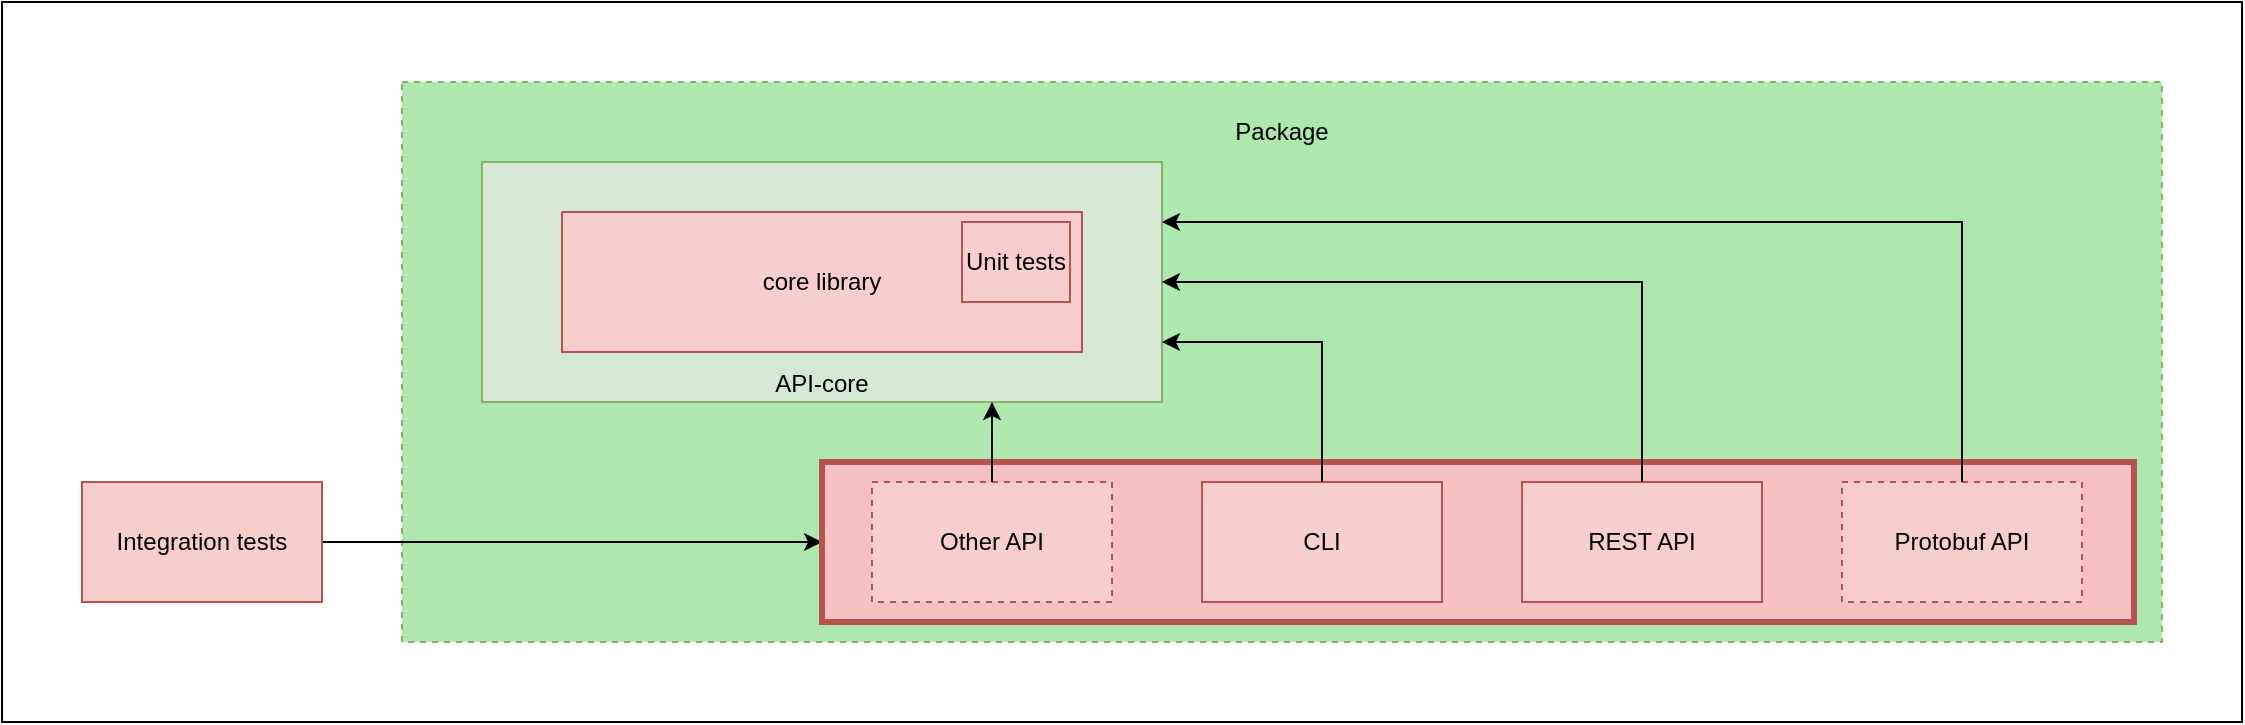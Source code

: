 <mxfile version="13.0.8" type="device"><diagram id="aGbkW5TxwkHmDNZNRCUW" name="Page-1"><mxGraphModel dx="1355" dy="725" grid="1" gridSize="10" guides="1" tooltips="1" connect="1" arrows="1" fold="1" page="1" pageScale="1" pageWidth="827" pageHeight="1169" math="0" shadow="0"><root><mxCell id="0"/><mxCell id="1" parent="0"/><mxCell id="PbPEG9RSJXkDYm0-8YAL-16" value="Package&lt;br&gt;&lt;br&gt;&lt;br&gt;&lt;br&gt;&lt;br&gt;&lt;br&gt;&lt;br&gt;&lt;br&gt;&lt;br&gt;&lt;br&gt;&lt;br&gt;&lt;br&gt;&lt;br&gt;&lt;br&gt;&lt;br&gt;&lt;br&gt;&lt;br&gt;" style="rounded=0;whiteSpace=wrap;html=1;dashed=1;fillColor=#AEE8AE;strokeColor=#82b366;" parent="1" vertex="1"><mxGeometry x="240" y="120" width="880" height="280" as="geometry"/></mxCell><mxCell id="PbPEG9RSJXkDYm0-8YAL-1" value="&lt;br&gt;&lt;br&gt;&lt;br&gt;&lt;br&gt;&lt;br&gt;&lt;br&gt;&lt;br&gt;API-core" style="rounded=0;whiteSpace=wrap;html=1;fillColor=#d5e8d4;strokeColor=#82b366;" parent="1" vertex="1"><mxGeometry x="280" y="160" width="340" height="120" as="geometry"/></mxCell><mxCell id="PbPEG9RSJXkDYm0-8YAL-2" value="core library" style="rounded=0;whiteSpace=wrap;html=1;fillColor=#f8cecc;strokeColor=#b85450;" parent="1" vertex="1"><mxGeometry x="320" y="185" width="260" height="70" as="geometry"/></mxCell><mxCell id="Gw1pdIi4y_zUIUCjilbu-2" style="edgeStyle=orthogonalEdgeStyle;rounded=0;orthogonalLoop=1;jettySize=auto;html=1;exitX=1;exitY=0.5;exitDx=0;exitDy=0;entryX=0;entryY=0.5;entryDx=0;entryDy=0;" edge="1" parent="1" source="PbPEG9RSJXkDYm0-8YAL-3" target="Gw1pdIi4y_zUIUCjilbu-1"><mxGeometry relative="1" as="geometry"/></mxCell><mxCell id="PbPEG9RSJXkDYm0-8YAL-3" value="Integration tests" style="rounded=0;whiteSpace=wrap;html=1;fillColor=#f8cecc;strokeColor=#b85450;" parent="1" vertex="1"><mxGeometry x="80" y="320" width="120" height="60" as="geometry"/></mxCell><mxCell id="PbPEG9RSJXkDYm0-8YAL-4" value="Unit tests" style="rounded=0;whiteSpace=wrap;html=1;fillColor=#f8cecc;strokeColor=#b85450;" parent="1" vertex="1"><mxGeometry x="520" y="190" width="54" height="40" as="geometry"/></mxCell><mxCell id="Gw1pdIi4y_zUIUCjilbu-1" value="" style="rounded=0;whiteSpace=wrap;html=1;fillColor=#F8C1C1;strokeColor=#b85450;strokeWidth=3;" vertex="1" parent="1"><mxGeometry x="450" y="310" width="656" height="80" as="geometry"/></mxCell><mxCell id="PbPEG9RSJXkDYm0-8YAL-8" value="CLI" style="rounded=0;whiteSpace=wrap;html=1;fillColor=#f8cecc;strokeColor=#b85450;" parent="1" vertex="1"><mxGeometry x="640" y="320" width="120" height="60" as="geometry"/></mxCell><mxCell id="PbPEG9RSJXkDYm0-8YAL-9" value="REST API" style="rounded=0;whiteSpace=wrap;html=1;fillColor=#f8cecc;strokeColor=#b85450;" parent="1" vertex="1"><mxGeometry x="800" y="320" width="120" height="60" as="geometry"/></mxCell><mxCell id="PbPEG9RSJXkDYm0-8YAL-10" value="Protobuf API" style="rounded=0;whiteSpace=wrap;html=1;dashed=1;fillColor=#f8cecc;strokeColor=#b85450;" parent="1" vertex="1"><mxGeometry x="960" y="320" width="120" height="60" as="geometry"/></mxCell><mxCell id="PbPEG9RSJXkDYm0-8YAL-14" value="Other API" style="rounded=0;whiteSpace=wrap;html=1;dashed=1;fillColor=#f8cecc;strokeColor=#b85450;" parent="1" vertex="1"><mxGeometry x="475" y="320" width="120" height="60" as="geometry"/></mxCell><mxCell id="PbPEG9RSJXkDYm0-8YAL-11" style="edgeStyle=orthogonalEdgeStyle;rounded=0;orthogonalLoop=1;jettySize=auto;html=1;exitX=0.5;exitY=0;exitDx=0;exitDy=0;entryX=1;entryY=0.75;entryDx=0;entryDy=0;" parent="1" source="PbPEG9RSJXkDYm0-8YAL-8" target="PbPEG9RSJXkDYm0-8YAL-1" edge="1"><mxGeometry relative="1" as="geometry"/></mxCell><mxCell id="PbPEG9RSJXkDYm0-8YAL-12" style="edgeStyle=orthogonalEdgeStyle;rounded=0;orthogonalLoop=1;jettySize=auto;html=1;exitX=0.5;exitY=0;exitDx=0;exitDy=0;entryX=1;entryY=0.5;entryDx=0;entryDy=0;" parent="1" source="PbPEG9RSJXkDYm0-8YAL-9" target="PbPEG9RSJXkDYm0-8YAL-1" edge="1"><mxGeometry relative="1" as="geometry"/></mxCell><mxCell id="PbPEG9RSJXkDYm0-8YAL-13" style="edgeStyle=orthogonalEdgeStyle;rounded=0;orthogonalLoop=1;jettySize=auto;html=1;exitX=0.5;exitY=0;exitDx=0;exitDy=0;entryX=1;entryY=0.25;entryDx=0;entryDy=0;" parent="1" source="PbPEG9RSJXkDYm0-8YAL-10" target="PbPEG9RSJXkDYm0-8YAL-1" edge="1"><mxGeometry relative="1" as="geometry"/></mxCell><mxCell id="PbPEG9RSJXkDYm0-8YAL-15" style="edgeStyle=orthogonalEdgeStyle;rounded=0;orthogonalLoop=1;jettySize=auto;html=1;exitX=0.5;exitY=0;exitDx=0;exitDy=0;entryX=0.75;entryY=1;entryDx=0;entryDy=0;" parent="1" source="PbPEG9RSJXkDYm0-8YAL-14" target="PbPEG9RSJXkDYm0-8YAL-1" edge="1"><mxGeometry relative="1" as="geometry"/></mxCell><mxCell id="Gw1pdIi4y_zUIUCjilbu-3" value="" style="rounded=0;whiteSpace=wrap;html=1;strokeWidth=1;fillColor=none;" vertex="1" parent="1"><mxGeometry x="40" y="80" width="1120" height="360" as="geometry"/></mxCell></root></mxGraphModel></diagram></mxfile>